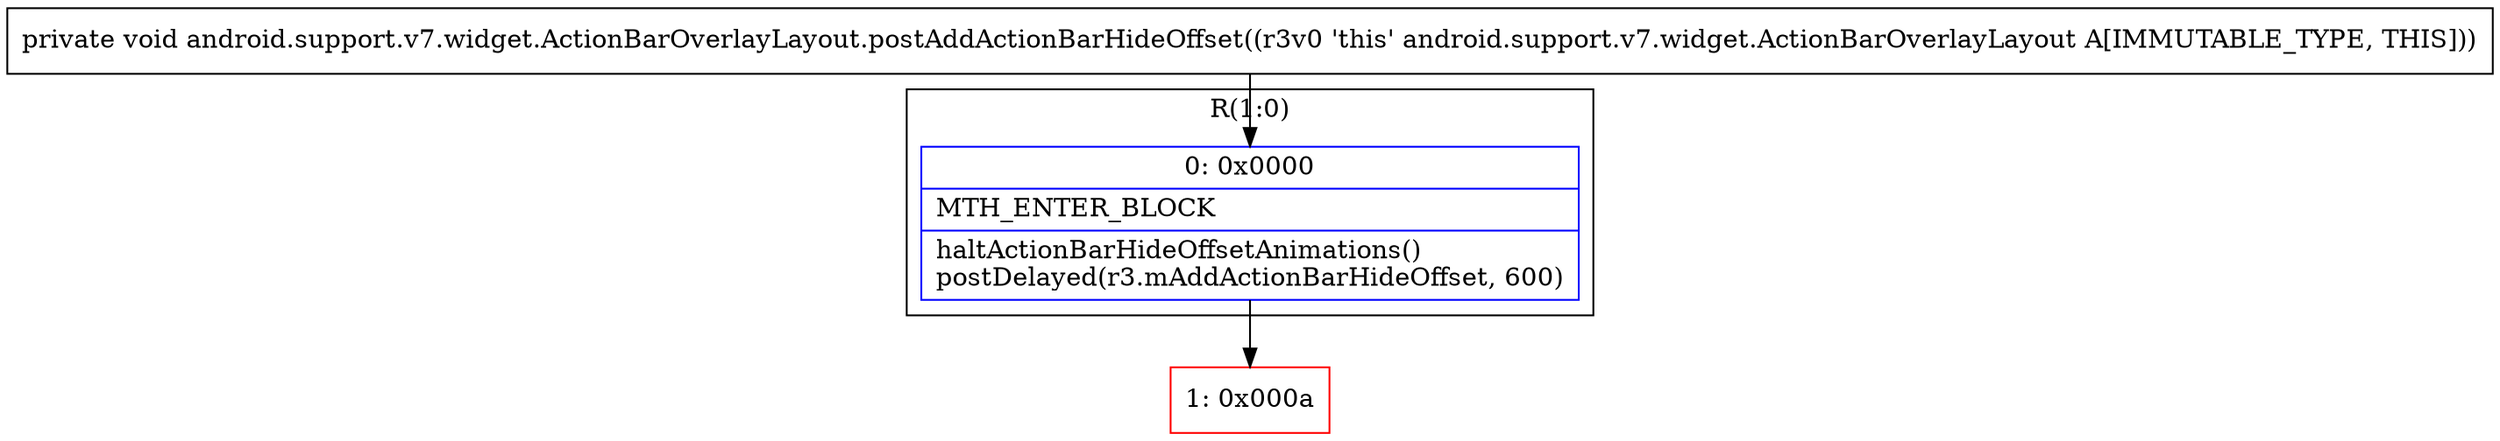 digraph "CFG forandroid.support.v7.widget.ActionBarOverlayLayout.postAddActionBarHideOffset()V" {
subgraph cluster_Region_1147220132 {
label = "R(1:0)";
node [shape=record,color=blue];
Node_0 [shape=record,label="{0\:\ 0x0000|MTH_ENTER_BLOCK\l|haltActionBarHideOffsetAnimations()\lpostDelayed(r3.mAddActionBarHideOffset, 600)\l}"];
}
Node_1 [shape=record,color=red,label="{1\:\ 0x000a}"];
MethodNode[shape=record,label="{private void android.support.v7.widget.ActionBarOverlayLayout.postAddActionBarHideOffset((r3v0 'this' android.support.v7.widget.ActionBarOverlayLayout A[IMMUTABLE_TYPE, THIS])) }"];
MethodNode -> Node_0;
Node_0 -> Node_1;
}


